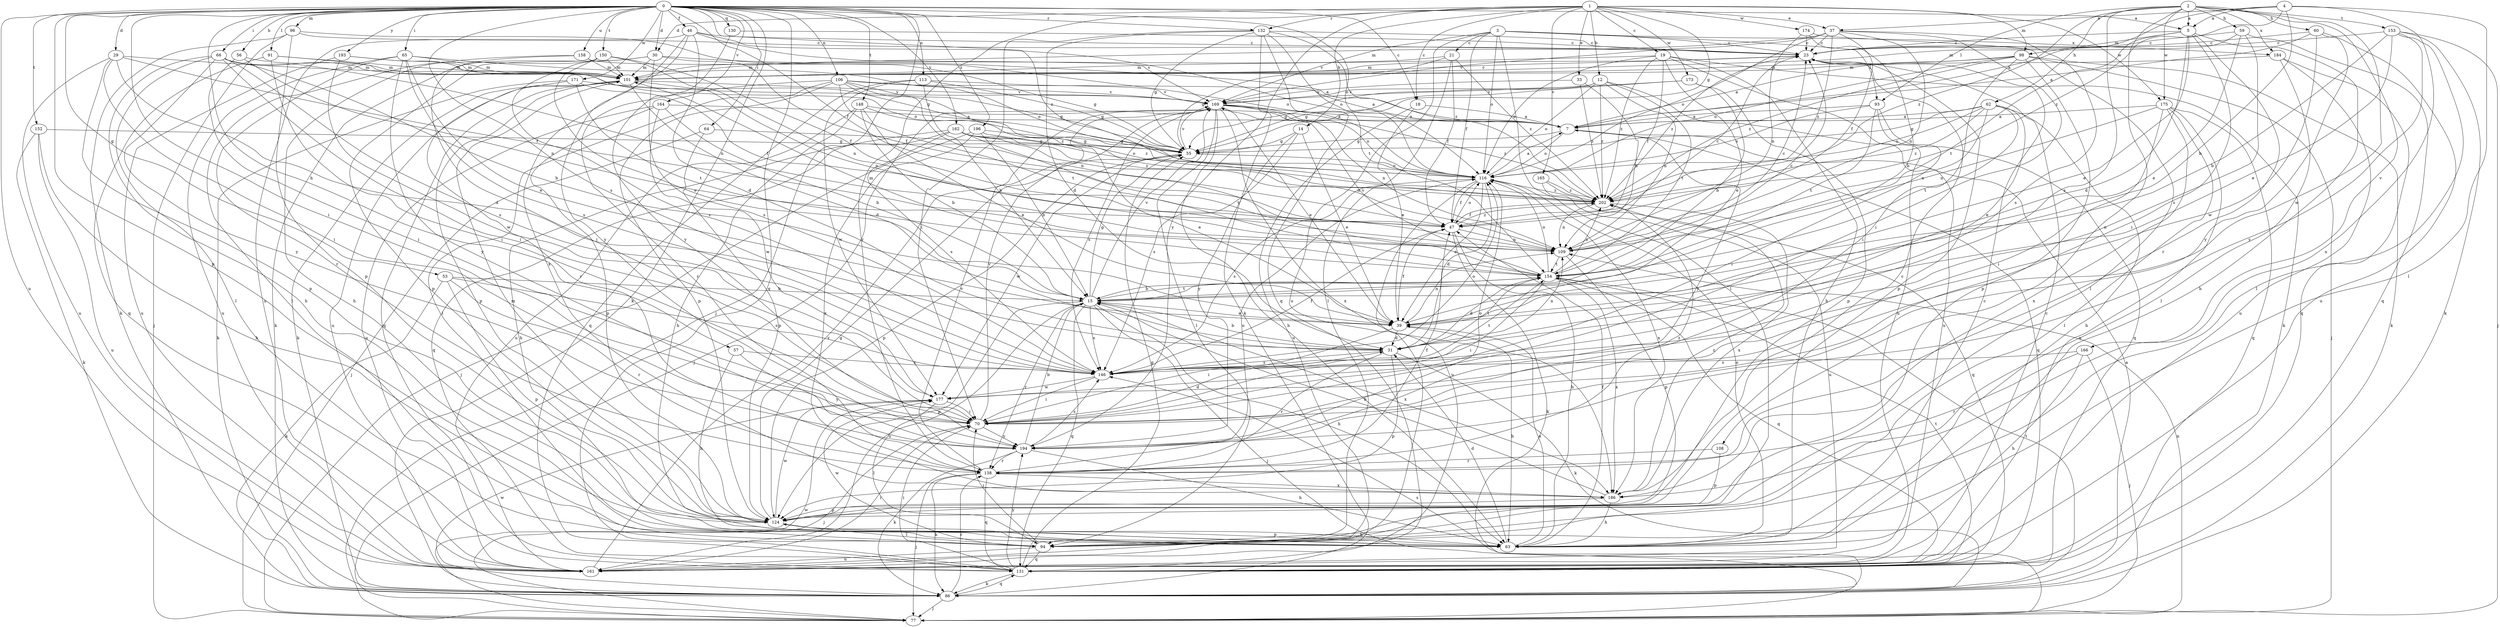 strict digraph  {
0;
1;
2;
3;
4;
5;
7;
12;
14;
15;
18;
19;
21;
23;
29;
30;
31;
33;
37;
39;
46;
47;
53;
55;
56;
57;
59;
60;
62;
63;
64;
65;
66;
70;
77;
86;
91;
93;
94;
96;
98;
101;
106;
108;
109;
113;
116;
124;
130;
131;
132;
138;
146;
148;
150;
152;
153;
154;
158;
161;
162;
164;
165;
166;
169;
171;
173;
174;
175;
177;
184;
186;
193;
194;
196;
202;
0 -> 5  [label=a];
0 -> 18  [label=c];
0 -> 29  [label=d];
0 -> 30  [label=d];
0 -> 46  [label=f];
0 -> 47  [label=f];
0 -> 53  [label=g];
0 -> 56  [label=h];
0 -> 57  [label=h];
0 -> 64  [label=i];
0 -> 65  [label=i];
0 -> 66  [label=i];
0 -> 70  [label=i];
0 -> 77  [label=j];
0 -> 86  [label=k];
0 -> 91  [label=l];
0 -> 96  [label=m];
0 -> 106  [label=n];
0 -> 113  [label=o];
0 -> 116  [label=o];
0 -> 124  [label=p];
0 -> 130  [label=q];
0 -> 131  [label=q];
0 -> 132  [label=r];
0 -> 146  [label=s];
0 -> 148  [label=t];
0 -> 150  [label=t];
0 -> 152  [label=t];
0 -> 158  [label=u];
0 -> 161  [label=u];
0 -> 162  [label=v];
0 -> 164  [label=v];
0 -> 171  [label=w];
0 -> 193  [label=y];
0 -> 196  [label=z];
0 -> 202  [label=z];
1 -> 12  [label=b];
1 -> 14  [label=b];
1 -> 18  [label=c];
1 -> 19  [label=c];
1 -> 30  [label=d];
1 -> 33  [label=e];
1 -> 37  [label=e];
1 -> 55  [label=g];
1 -> 98  [label=m];
1 -> 132  [label=r];
1 -> 138  [label=r];
1 -> 165  [label=v];
1 -> 173  [label=w];
1 -> 174  [label=w];
1 -> 175  [label=w];
1 -> 194  [label=y];
2 -> 5  [label=a];
2 -> 59  [label=h];
2 -> 60  [label=h];
2 -> 62  [label=h];
2 -> 93  [label=l];
2 -> 108  [label=n];
2 -> 146  [label=s];
2 -> 153  [label=t];
2 -> 166  [label=v];
2 -> 175  [label=w];
2 -> 177  [label=w];
2 -> 184  [label=x];
2 -> 202  [label=z];
3 -> 21  [label=c];
3 -> 23  [label=c];
3 -> 47  [label=f];
3 -> 93  [label=l];
3 -> 94  [label=l];
3 -> 116  [label=o];
3 -> 161  [label=u];
3 -> 169  [label=v];
3 -> 184  [label=x];
4 -> 5  [label=a];
4 -> 7  [label=a];
4 -> 15  [label=b];
4 -> 37  [label=e];
4 -> 94  [label=l];
4 -> 186  [label=x];
4 -> 202  [label=z];
5 -> 23  [label=c];
5 -> 31  [label=d];
5 -> 39  [label=e];
5 -> 63  [label=h];
5 -> 70  [label=i];
5 -> 98  [label=m];
5 -> 138  [label=r];
5 -> 154  [label=t];
7 -> 55  [label=g];
7 -> 116  [label=o];
7 -> 131  [label=q];
7 -> 194  [label=y];
12 -> 55  [label=g];
12 -> 109  [label=n];
12 -> 116  [label=o];
12 -> 154  [label=t];
12 -> 161  [label=u];
12 -> 169  [label=v];
12 -> 202  [label=z];
14 -> 39  [label=e];
14 -> 55  [label=g];
14 -> 146  [label=s];
14 -> 194  [label=y];
15 -> 39  [label=e];
15 -> 55  [label=g];
15 -> 63  [label=h];
15 -> 77  [label=j];
15 -> 124  [label=p];
15 -> 131  [label=q];
15 -> 138  [label=r];
15 -> 146  [label=s];
15 -> 154  [label=t];
15 -> 161  [label=u];
15 -> 169  [label=v];
15 -> 186  [label=x];
18 -> 7  [label=a];
18 -> 39  [label=e];
18 -> 161  [label=u];
19 -> 39  [label=e];
19 -> 47  [label=f];
19 -> 63  [label=h];
19 -> 86  [label=k];
19 -> 101  [label=m];
19 -> 116  [label=o];
19 -> 161  [label=u];
19 -> 202  [label=z];
21 -> 47  [label=f];
21 -> 55  [label=g];
21 -> 94  [label=l];
21 -> 101  [label=m];
21 -> 202  [label=z];
23 -> 101  [label=m];
23 -> 124  [label=p];
23 -> 202  [label=z];
29 -> 31  [label=d];
29 -> 47  [label=f];
29 -> 70  [label=i];
29 -> 101  [label=m];
29 -> 124  [label=p];
29 -> 161  [label=u];
30 -> 7  [label=a];
30 -> 47  [label=f];
30 -> 86  [label=k];
30 -> 101  [label=m];
30 -> 124  [label=p];
30 -> 146  [label=s];
31 -> 15  [label=b];
31 -> 86  [label=k];
31 -> 109  [label=n];
31 -> 124  [label=p];
31 -> 138  [label=r];
31 -> 146  [label=s];
31 -> 154  [label=t];
33 -> 109  [label=n];
33 -> 169  [label=v];
33 -> 202  [label=z];
37 -> 23  [label=c];
37 -> 47  [label=f];
37 -> 70  [label=i];
37 -> 101  [label=m];
37 -> 109  [label=n];
37 -> 116  [label=o];
37 -> 146  [label=s];
37 -> 169  [label=v];
37 -> 202  [label=z];
39 -> 31  [label=d];
39 -> 47  [label=f];
39 -> 63  [label=h];
39 -> 70  [label=i];
39 -> 109  [label=n];
46 -> 23  [label=c];
46 -> 31  [label=d];
46 -> 116  [label=o];
46 -> 161  [label=u];
46 -> 169  [label=v];
46 -> 186  [label=x];
46 -> 194  [label=y];
47 -> 23  [label=c];
47 -> 63  [label=h];
47 -> 86  [label=k];
47 -> 109  [label=n];
47 -> 116  [label=o];
47 -> 202  [label=z];
53 -> 15  [label=b];
53 -> 86  [label=k];
53 -> 124  [label=p];
53 -> 138  [label=r];
53 -> 146  [label=s];
55 -> 116  [label=o];
55 -> 124  [label=p];
55 -> 169  [label=v];
55 -> 177  [label=w];
56 -> 70  [label=i];
56 -> 101  [label=m];
56 -> 109  [label=n];
57 -> 63  [label=h];
57 -> 146  [label=s];
57 -> 194  [label=y];
59 -> 23  [label=c];
59 -> 39  [label=e];
59 -> 101  [label=m];
59 -> 131  [label=q];
59 -> 146  [label=s];
60 -> 7  [label=a];
60 -> 23  [label=c];
60 -> 161  [label=u];
60 -> 177  [label=w];
60 -> 194  [label=y];
62 -> 7  [label=a];
62 -> 39  [label=e];
62 -> 55  [label=g];
62 -> 63  [label=h];
62 -> 109  [label=n];
62 -> 116  [label=o];
62 -> 154  [label=t];
62 -> 202  [label=z];
63 -> 23  [label=c];
63 -> 31  [label=d];
63 -> 39  [label=e];
63 -> 47  [label=f];
63 -> 116  [label=o];
63 -> 124  [label=p];
64 -> 55  [label=g];
64 -> 77  [label=j];
64 -> 124  [label=p];
65 -> 39  [label=e];
65 -> 101  [label=m];
65 -> 116  [label=o];
65 -> 138  [label=r];
65 -> 146  [label=s];
65 -> 161  [label=u];
65 -> 194  [label=y];
66 -> 15  [label=b];
66 -> 63  [label=h];
66 -> 70  [label=i];
66 -> 94  [label=l];
66 -> 101  [label=m];
66 -> 109  [label=n];
66 -> 146  [label=s];
66 -> 194  [label=y];
70 -> 31  [label=d];
70 -> 77  [label=j];
70 -> 169  [label=v];
70 -> 194  [label=y];
77 -> 109  [label=n];
77 -> 146  [label=s];
77 -> 177  [label=w];
86 -> 7  [label=a];
86 -> 77  [label=j];
86 -> 131  [label=q];
86 -> 138  [label=r];
86 -> 154  [label=t];
86 -> 177  [label=w];
91 -> 55  [label=g];
91 -> 70  [label=i];
91 -> 101  [label=m];
91 -> 131  [label=q];
93 -> 7  [label=a];
93 -> 70  [label=i];
93 -> 116  [label=o];
93 -> 131  [label=q];
93 -> 154  [label=t];
94 -> 70  [label=i];
94 -> 131  [label=q];
94 -> 161  [label=u];
94 -> 177  [label=w];
96 -> 23  [label=c];
96 -> 77  [label=j];
96 -> 86  [label=k];
96 -> 116  [label=o];
96 -> 124  [label=p];
98 -> 7  [label=a];
98 -> 70  [label=i];
98 -> 77  [label=j];
98 -> 86  [label=k];
98 -> 101  [label=m];
98 -> 116  [label=o];
98 -> 124  [label=p];
98 -> 202  [label=z];
101 -> 23  [label=c];
101 -> 31  [label=d];
101 -> 86  [label=k];
101 -> 109  [label=n];
101 -> 124  [label=p];
101 -> 131  [label=q];
101 -> 161  [label=u];
101 -> 169  [label=v];
106 -> 7  [label=a];
106 -> 55  [label=g];
106 -> 94  [label=l];
106 -> 109  [label=n];
106 -> 124  [label=p];
106 -> 138  [label=r];
106 -> 154  [label=t];
106 -> 169  [label=v];
106 -> 202  [label=z];
108 -> 124  [label=p];
108 -> 138  [label=r];
109 -> 23  [label=c];
109 -> 124  [label=p];
109 -> 154  [label=t];
113 -> 15  [label=b];
113 -> 55  [label=g];
113 -> 131  [label=q];
113 -> 169  [label=v];
113 -> 177  [label=w];
116 -> 7  [label=a];
116 -> 31  [label=d];
116 -> 39  [label=e];
116 -> 47  [label=f];
116 -> 146  [label=s];
116 -> 161  [label=u];
116 -> 186  [label=x];
116 -> 202  [label=z];
124 -> 55  [label=g];
124 -> 63  [label=h];
124 -> 94  [label=l];
124 -> 101  [label=m];
124 -> 177  [label=w];
130 -> 23  [label=c];
130 -> 194  [label=y];
131 -> 55  [label=g];
131 -> 70  [label=i];
131 -> 86  [label=k];
131 -> 154  [label=t];
131 -> 194  [label=y];
132 -> 23  [label=c];
132 -> 31  [label=d];
132 -> 55  [label=g];
132 -> 70  [label=i];
132 -> 86  [label=k];
132 -> 131  [label=q];
132 -> 154  [label=t];
132 -> 202  [label=z];
138 -> 47  [label=f];
138 -> 77  [label=j];
138 -> 86  [label=k];
138 -> 116  [label=o];
138 -> 131  [label=q];
138 -> 169  [label=v];
138 -> 186  [label=x];
138 -> 202  [label=z];
146 -> 47  [label=f];
146 -> 70  [label=i];
146 -> 116  [label=o];
146 -> 154  [label=t];
146 -> 177  [label=w];
148 -> 7  [label=a];
148 -> 15  [label=b];
148 -> 39  [label=e];
148 -> 63  [label=h];
148 -> 161  [label=u];
148 -> 202  [label=z];
150 -> 39  [label=e];
150 -> 47  [label=f];
150 -> 63  [label=h];
150 -> 101  [label=m];
150 -> 109  [label=n];
150 -> 146  [label=s];
152 -> 55  [label=g];
152 -> 63  [label=h];
152 -> 86  [label=k];
152 -> 161  [label=u];
153 -> 15  [label=b];
153 -> 23  [label=c];
153 -> 39  [label=e];
153 -> 77  [label=j];
153 -> 86  [label=k];
153 -> 94  [label=l];
153 -> 194  [label=y];
154 -> 15  [label=b];
154 -> 23  [label=c];
154 -> 31  [label=d];
154 -> 70  [label=i];
154 -> 101  [label=m];
154 -> 116  [label=o];
154 -> 131  [label=q];
154 -> 169  [label=v];
154 -> 186  [label=x];
154 -> 202  [label=z];
158 -> 55  [label=g];
158 -> 70  [label=i];
158 -> 94  [label=l];
158 -> 101  [label=m];
161 -> 23  [label=c];
161 -> 70  [label=i];
161 -> 169  [label=v];
162 -> 55  [label=g];
162 -> 63  [label=h];
162 -> 109  [label=n];
162 -> 116  [label=o];
162 -> 131  [label=q];
162 -> 146  [label=s];
162 -> 154  [label=t];
162 -> 202  [label=z];
164 -> 7  [label=a];
164 -> 15  [label=b];
164 -> 124  [label=p];
164 -> 161  [label=u];
164 -> 177  [label=w];
165 -> 131  [label=q];
165 -> 161  [label=u];
165 -> 202  [label=z];
166 -> 63  [label=h];
166 -> 77  [label=j];
166 -> 138  [label=r];
166 -> 146  [label=s];
169 -> 7  [label=a];
169 -> 39  [label=e];
169 -> 63  [label=h];
169 -> 77  [label=j];
169 -> 94  [label=l];
169 -> 109  [label=n];
169 -> 116  [label=o];
169 -> 146  [label=s];
169 -> 186  [label=x];
169 -> 202  [label=z];
171 -> 47  [label=f];
171 -> 86  [label=k];
171 -> 138  [label=r];
171 -> 154  [label=t];
171 -> 169  [label=v];
173 -> 15  [label=b];
173 -> 55  [label=g];
173 -> 124  [label=p];
173 -> 169  [label=v];
174 -> 15  [label=b];
174 -> 23  [label=c];
174 -> 94  [label=l];
174 -> 109  [label=n];
175 -> 7  [label=a];
175 -> 70  [label=i];
175 -> 94  [label=l];
175 -> 109  [label=n];
175 -> 131  [label=q];
175 -> 161  [label=u];
175 -> 186  [label=x];
177 -> 70  [label=i];
177 -> 94  [label=l];
184 -> 94  [label=l];
184 -> 101  [label=m];
184 -> 131  [label=q];
184 -> 161  [label=u];
186 -> 15  [label=b];
186 -> 23  [label=c];
186 -> 63  [label=h];
186 -> 124  [label=p];
186 -> 202  [label=z];
193 -> 101  [label=m];
193 -> 116  [label=o];
193 -> 161  [label=u];
193 -> 177  [label=w];
194 -> 15  [label=b];
194 -> 63  [label=h];
194 -> 86  [label=k];
194 -> 116  [label=o];
194 -> 138  [label=r];
194 -> 146  [label=s];
196 -> 15  [label=b];
196 -> 39  [label=e];
196 -> 55  [label=g];
196 -> 77  [label=j];
196 -> 186  [label=x];
202 -> 47  [label=f];
202 -> 109  [label=n];
202 -> 186  [label=x];
}
